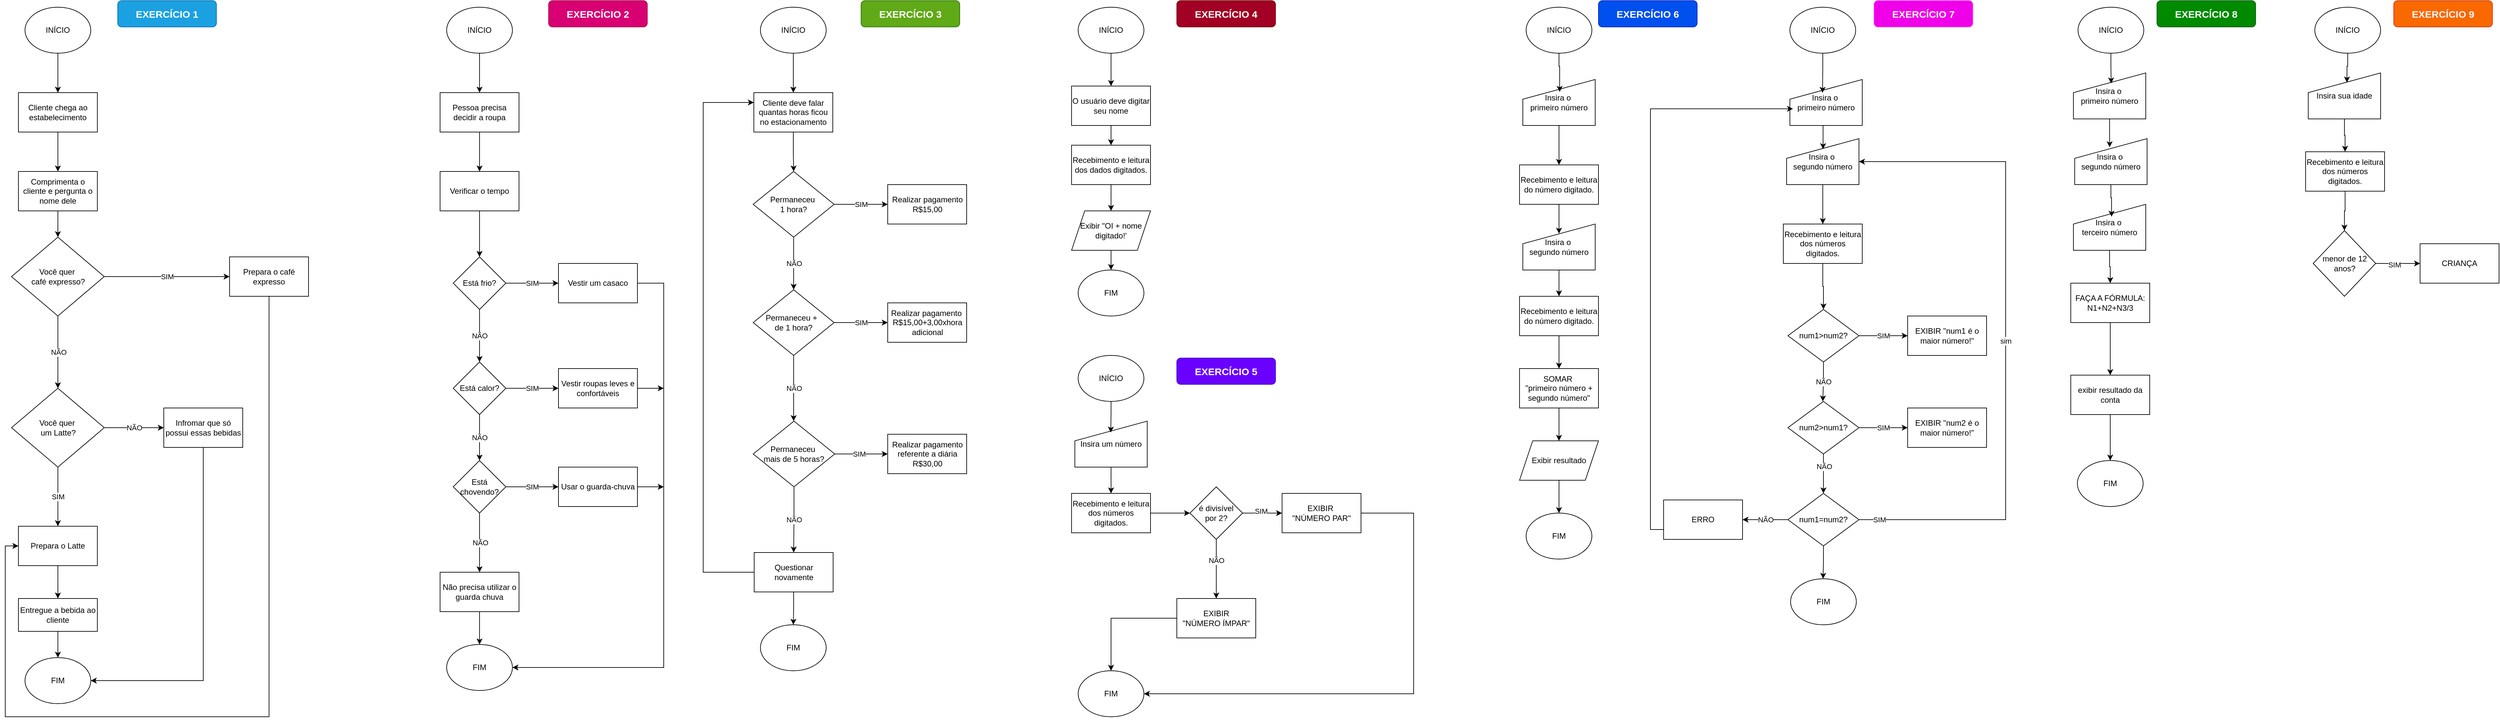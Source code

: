 <mxfile version="26.0.10">
  <diagram name="Página-1" id="hTqIEizZKcPGVKD5cmqv">
    <mxGraphModel dx="2049" dy="1114" grid="1" gridSize="10" guides="1" tooltips="1" connect="1" arrows="1" fold="1" page="1" pageScale="1" pageWidth="827" pageHeight="1169" math="0" shadow="0">
      <root>
        <mxCell id="0" />
        <mxCell id="1" parent="0" />
        <mxCell id="nC2hmGl6XHK5AJqrNdkQ-3" style="edgeStyle=orthogonalEdgeStyle;rounded=0;orthogonalLoop=1;jettySize=auto;html=1;entryX=0.5;entryY=0;entryDx=0;entryDy=0;" edge="1" parent="1" source="nC2hmGl6XHK5AJqrNdkQ-1" target="nC2hmGl6XHK5AJqrNdkQ-2">
          <mxGeometry relative="1" as="geometry" />
        </mxCell>
        <mxCell id="nC2hmGl6XHK5AJqrNdkQ-1" value="INÍCIO" style="ellipse;whiteSpace=wrap;html=1;" vertex="1" parent="1">
          <mxGeometry x="69" y="30" width="100" height="70" as="geometry" />
        </mxCell>
        <mxCell id="nC2hmGl6XHK5AJqrNdkQ-6" style="edgeStyle=orthogonalEdgeStyle;rounded=0;orthogonalLoop=1;jettySize=auto;html=1;entryX=0.5;entryY=0;entryDx=0;entryDy=0;" edge="1" parent="1" source="nC2hmGl6XHK5AJqrNdkQ-2" target="nC2hmGl6XHK5AJqrNdkQ-5">
          <mxGeometry relative="1" as="geometry" />
        </mxCell>
        <mxCell id="nC2hmGl6XHK5AJqrNdkQ-2" value="Cliente chega ao estabelecimento" style="rounded=0;whiteSpace=wrap;html=1;" vertex="1" parent="1">
          <mxGeometry x="59" y="160" width="120" height="60" as="geometry" />
        </mxCell>
        <mxCell id="nC2hmGl6XHK5AJqrNdkQ-8" style="edgeStyle=orthogonalEdgeStyle;rounded=0;orthogonalLoop=1;jettySize=auto;html=1;entryX=0.5;entryY=0;entryDx=0;entryDy=0;" edge="1" parent="1" source="nC2hmGl6XHK5AJqrNdkQ-5" target="nC2hmGl6XHK5AJqrNdkQ-7">
          <mxGeometry relative="1" as="geometry" />
        </mxCell>
        <mxCell id="nC2hmGl6XHK5AJqrNdkQ-5" value="Comprimenta o cliente e pergunta o nome dele" style="rounded=0;whiteSpace=wrap;html=1;" vertex="1" parent="1">
          <mxGeometry x="59" y="280" width="120" height="60" as="geometry" />
        </mxCell>
        <mxCell id="nC2hmGl6XHK5AJqrNdkQ-10" value="SIM" style="edgeStyle=orthogonalEdgeStyle;rounded=0;orthogonalLoop=1;jettySize=auto;html=1;" edge="1" parent="1" source="nC2hmGl6XHK5AJqrNdkQ-7" target="nC2hmGl6XHK5AJqrNdkQ-9">
          <mxGeometry relative="1" as="geometry" />
        </mxCell>
        <mxCell id="nC2hmGl6XHK5AJqrNdkQ-12" value="NÃO" style="edgeStyle=orthogonalEdgeStyle;rounded=0;orthogonalLoop=1;jettySize=auto;html=1;" edge="1" parent="1" source="nC2hmGl6XHK5AJqrNdkQ-7">
          <mxGeometry relative="1" as="geometry">
            <mxPoint x="119" y="610" as="targetPoint" />
          </mxGeometry>
        </mxCell>
        <mxCell id="nC2hmGl6XHK5AJqrNdkQ-7" value="Você quer&amp;nbsp;&lt;div&gt;café expresso?&lt;/div&gt;" style="rhombus;whiteSpace=wrap;html=1;" vertex="1" parent="1">
          <mxGeometry x="48.5" y="380" width="141" height="120" as="geometry" />
        </mxCell>
        <mxCell id="nC2hmGl6XHK5AJqrNdkQ-27" style="edgeStyle=orthogonalEdgeStyle;rounded=0;orthogonalLoop=1;jettySize=auto;html=1;entryX=0;entryY=0.5;entryDx=0;entryDy=0;" edge="1" parent="1" source="nC2hmGl6XHK5AJqrNdkQ-9" target="nC2hmGl6XHK5AJqrNdkQ-15">
          <mxGeometry relative="1" as="geometry">
            <Array as="points">
              <mxPoint x="440" y="1110" />
              <mxPoint x="39" y="1110" />
              <mxPoint x="39" y="850" />
            </Array>
          </mxGeometry>
        </mxCell>
        <mxCell id="nC2hmGl6XHK5AJqrNdkQ-9" value="Prepara o café expresso" style="whiteSpace=wrap;html=1;" vertex="1" parent="1">
          <mxGeometry x="380" y="410" width="120" height="60" as="geometry" />
        </mxCell>
        <mxCell id="nC2hmGl6XHK5AJqrNdkQ-16" value="SIM" style="edgeStyle=orthogonalEdgeStyle;rounded=0;orthogonalLoop=1;jettySize=auto;html=1;" edge="1" parent="1" source="nC2hmGl6XHK5AJqrNdkQ-14" target="nC2hmGl6XHK5AJqrNdkQ-15">
          <mxGeometry relative="1" as="geometry" />
        </mxCell>
        <mxCell id="nC2hmGl6XHK5AJqrNdkQ-23" value="NÃO" style="edgeStyle=orthogonalEdgeStyle;rounded=0;orthogonalLoop=1;jettySize=auto;html=1;" edge="1" parent="1" source="nC2hmGl6XHK5AJqrNdkQ-14" target="nC2hmGl6XHK5AJqrNdkQ-22">
          <mxGeometry relative="1" as="geometry">
            <Array as="points">
              <mxPoint x="240" y="670" />
              <mxPoint x="240" y="670" />
            </Array>
          </mxGeometry>
        </mxCell>
        <mxCell id="nC2hmGl6XHK5AJqrNdkQ-14" value="Você quer&amp;nbsp;&lt;div&gt;um Latte?&lt;/div&gt;" style="rhombus;whiteSpace=wrap;html=1;" vertex="1" parent="1">
          <mxGeometry x="48.5" y="610" width="141" height="120" as="geometry" />
        </mxCell>
        <mxCell id="nC2hmGl6XHK5AJqrNdkQ-18" value="" style="edgeStyle=orthogonalEdgeStyle;rounded=0;orthogonalLoop=1;jettySize=auto;html=1;" edge="1" parent="1" source="nC2hmGl6XHK5AJqrNdkQ-15" target="nC2hmGl6XHK5AJqrNdkQ-17">
          <mxGeometry relative="1" as="geometry" />
        </mxCell>
        <mxCell id="nC2hmGl6XHK5AJqrNdkQ-15" value="Prepara o Latte" style="whiteSpace=wrap;html=1;" vertex="1" parent="1">
          <mxGeometry x="59" y="820" width="120" height="60" as="geometry" />
        </mxCell>
        <mxCell id="nC2hmGl6XHK5AJqrNdkQ-26" style="edgeStyle=orthogonalEdgeStyle;rounded=0;orthogonalLoop=1;jettySize=auto;html=1;entryX=0.5;entryY=0;entryDx=0;entryDy=0;" edge="1" parent="1" source="nC2hmGl6XHK5AJqrNdkQ-17" target="nC2hmGl6XHK5AJqrNdkQ-21">
          <mxGeometry relative="1" as="geometry" />
        </mxCell>
        <mxCell id="nC2hmGl6XHK5AJqrNdkQ-17" value="Entregue a bebida ao cliente" style="whiteSpace=wrap;html=1;" vertex="1" parent="1">
          <mxGeometry x="59" y="930" width="120" height="50" as="geometry" />
        </mxCell>
        <mxCell id="nC2hmGl6XHK5AJqrNdkQ-21" value="FIM" style="ellipse;whiteSpace=wrap;html=1;" vertex="1" parent="1">
          <mxGeometry x="69" y="1020" width="100" height="70" as="geometry" />
        </mxCell>
        <mxCell id="nC2hmGl6XHK5AJqrNdkQ-24" style="edgeStyle=orthogonalEdgeStyle;rounded=0;orthogonalLoop=1;jettySize=auto;html=1;entryX=1;entryY=0.5;entryDx=0;entryDy=0;" edge="1" parent="1" source="nC2hmGl6XHK5AJqrNdkQ-22" target="nC2hmGl6XHK5AJqrNdkQ-21">
          <mxGeometry relative="1" as="geometry">
            <Array as="points">
              <mxPoint x="340" y="1055" />
            </Array>
          </mxGeometry>
        </mxCell>
        <mxCell id="nC2hmGl6XHK5AJqrNdkQ-22" value="Infromar que só possui essas bebidas" style="whiteSpace=wrap;html=1;" vertex="1" parent="1">
          <mxGeometry x="280" y="640" width="120" height="60" as="geometry" />
        </mxCell>
        <mxCell id="nC2hmGl6XHK5AJqrNdkQ-28" value="&lt;b&gt;&lt;font style=&quot;font-size: 15px;&quot;&gt;EXERCÍCIO 1&lt;/font&gt;&lt;/b&gt;" style="rounded=1;whiteSpace=wrap;html=1;fillColor=#1ba1e2;strokeColor=#006EAF;fontColor=#ffffff;" vertex="1" parent="1">
          <mxGeometry x="210" y="20" width="150" height="40" as="geometry" />
        </mxCell>
        <mxCell id="nC2hmGl6XHK5AJqrNdkQ-31" value="" style="edgeStyle=orthogonalEdgeStyle;rounded=0;orthogonalLoop=1;jettySize=auto;html=1;" edge="1" parent="1" source="nC2hmGl6XHK5AJqrNdkQ-29" target="nC2hmGl6XHK5AJqrNdkQ-30">
          <mxGeometry relative="1" as="geometry" />
        </mxCell>
        <mxCell id="nC2hmGl6XHK5AJqrNdkQ-29" value="INÍCIO" style="ellipse;whiteSpace=wrap;html=1;" vertex="1" parent="1">
          <mxGeometry x="710" y="30" width="100" height="70" as="geometry" />
        </mxCell>
        <mxCell id="nC2hmGl6XHK5AJqrNdkQ-33" style="edgeStyle=orthogonalEdgeStyle;rounded=0;orthogonalLoop=1;jettySize=auto;html=1;entryX=0.5;entryY=0;entryDx=0;entryDy=0;" edge="1" parent="1" source="nC2hmGl6XHK5AJqrNdkQ-30" target="nC2hmGl6XHK5AJqrNdkQ-32">
          <mxGeometry relative="1" as="geometry" />
        </mxCell>
        <mxCell id="nC2hmGl6XHK5AJqrNdkQ-30" value="Pessoa precisa decidir a roupa" style="rounded=0;whiteSpace=wrap;html=1;" vertex="1" parent="1">
          <mxGeometry x="700" y="160" width="120" height="60" as="geometry" />
        </mxCell>
        <mxCell id="nC2hmGl6XHK5AJqrNdkQ-35" style="edgeStyle=orthogonalEdgeStyle;rounded=0;orthogonalLoop=1;jettySize=auto;html=1;entryX=0.5;entryY=0;entryDx=0;entryDy=0;" edge="1" parent="1" source="nC2hmGl6XHK5AJqrNdkQ-32" target="nC2hmGl6XHK5AJqrNdkQ-34">
          <mxGeometry relative="1" as="geometry" />
        </mxCell>
        <mxCell id="nC2hmGl6XHK5AJqrNdkQ-32" value="Verificar o tempo" style="rounded=0;whiteSpace=wrap;html=1;" vertex="1" parent="1">
          <mxGeometry x="700" y="280" width="120" height="60" as="geometry" />
        </mxCell>
        <mxCell id="nC2hmGl6XHK5AJqrNdkQ-38" value="SIM" style="edgeStyle=orthogonalEdgeStyle;rounded=0;orthogonalLoop=1;jettySize=auto;html=1;" edge="1" parent="1" source="nC2hmGl6XHK5AJqrNdkQ-34" target="nC2hmGl6XHK5AJqrNdkQ-37">
          <mxGeometry relative="1" as="geometry" />
        </mxCell>
        <mxCell id="nC2hmGl6XHK5AJqrNdkQ-40" value="NÃO" style="edgeStyle=orthogonalEdgeStyle;rounded=0;orthogonalLoop=1;jettySize=auto;html=1;" edge="1" parent="1" source="nC2hmGl6XHK5AJqrNdkQ-34" target="nC2hmGl6XHK5AJqrNdkQ-39">
          <mxGeometry relative="1" as="geometry" />
        </mxCell>
        <mxCell id="nC2hmGl6XHK5AJqrNdkQ-34" value="Está frio?" style="rhombus;whiteSpace=wrap;html=1;" vertex="1" parent="1">
          <mxGeometry x="720" y="410" width="80" height="80" as="geometry" />
        </mxCell>
        <mxCell id="nC2hmGl6XHK5AJqrNdkQ-52" style="edgeStyle=orthogonalEdgeStyle;rounded=0;orthogonalLoop=1;jettySize=auto;html=1;exitX=1;exitY=0.5;exitDx=0;exitDy=0;entryX=1;entryY=0.5;entryDx=0;entryDy=0;" edge="1" parent="1" source="nC2hmGl6XHK5AJqrNdkQ-37" target="nC2hmGl6XHK5AJqrNdkQ-50">
          <mxGeometry relative="1" as="geometry">
            <Array as="points">
              <mxPoint x="1040" y="450" />
              <mxPoint x="1040" y="1035" />
            </Array>
          </mxGeometry>
        </mxCell>
        <mxCell id="nC2hmGl6XHK5AJqrNdkQ-37" value="Vestir um casaco" style="whiteSpace=wrap;html=1;" vertex="1" parent="1">
          <mxGeometry x="880" y="420" width="120" height="60" as="geometry" />
        </mxCell>
        <mxCell id="nC2hmGl6XHK5AJqrNdkQ-42" value="SIM" style="edgeStyle=orthogonalEdgeStyle;rounded=0;orthogonalLoop=1;jettySize=auto;html=1;" edge="1" parent="1" source="nC2hmGl6XHK5AJqrNdkQ-39" target="nC2hmGl6XHK5AJqrNdkQ-41">
          <mxGeometry relative="1" as="geometry" />
        </mxCell>
        <mxCell id="nC2hmGl6XHK5AJqrNdkQ-44" value="NÃO" style="edgeStyle=orthogonalEdgeStyle;rounded=0;orthogonalLoop=1;jettySize=auto;html=1;" edge="1" parent="1" source="nC2hmGl6XHK5AJqrNdkQ-39" target="nC2hmGl6XHK5AJqrNdkQ-43">
          <mxGeometry relative="1" as="geometry" />
        </mxCell>
        <mxCell id="nC2hmGl6XHK5AJqrNdkQ-39" value="Está calor?" style="rhombus;whiteSpace=wrap;html=1;" vertex="1" parent="1">
          <mxGeometry x="720" y="570" width="80" height="80" as="geometry" />
        </mxCell>
        <mxCell id="nC2hmGl6XHK5AJqrNdkQ-53" style="edgeStyle=orthogonalEdgeStyle;rounded=0;orthogonalLoop=1;jettySize=auto;html=1;" edge="1" parent="1" source="nC2hmGl6XHK5AJqrNdkQ-41">
          <mxGeometry relative="1" as="geometry">
            <mxPoint x="1040" y="610" as="targetPoint" />
          </mxGeometry>
        </mxCell>
        <mxCell id="nC2hmGl6XHK5AJqrNdkQ-41" value="Vestir roupas leves e confortáveis" style="whiteSpace=wrap;html=1;" vertex="1" parent="1">
          <mxGeometry x="880" y="580" width="120" height="60" as="geometry" />
        </mxCell>
        <mxCell id="nC2hmGl6XHK5AJqrNdkQ-46" value="" style="edgeStyle=orthogonalEdgeStyle;rounded=0;orthogonalLoop=1;jettySize=auto;html=1;" edge="1" parent="1" source="nC2hmGl6XHK5AJqrNdkQ-43" target="nC2hmGl6XHK5AJqrNdkQ-45">
          <mxGeometry relative="1" as="geometry" />
        </mxCell>
        <mxCell id="nC2hmGl6XHK5AJqrNdkQ-47" value="NÃO" style="edgeLabel;html=1;align=center;verticalAlign=middle;resizable=0;points=[];" vertex="1" connectable="0" parent="nC2hmGl6XHK5AJqrNdkQ-46">
          <mxGeometry y="1" relative="1" as="geometry">
            <mxPoint as="offset" />
          </mxGeometry>
        </mxCell>
        <mxCell id="nC2hmGl6XHK5AJqrNdkQ-49" value="SIM" style="edgeStyle=orthogonalEdgeStyle;rounded=0;orthogonalLoop=1;jettySize=auto;html=1;" edge="1" parent="1" source="nC2hmGl6XHK5AJqrNdkQ-43" target="nC2hmGl6XHK5AJqrNdkQ-48">
          <mxGeometry relative="1" as="geometry" />
        </mxCell>
        <mxCell id="nC2hmGl6XHK5AJqrNdkQ-43" value="Está&lt;div&gt;chovendo?&lt;/div&gt;" style="rhombus;whiteSpace=wrap;html=1;" vertex="1" parent="1">
          <mxGeometry x="720" y="720" width="80" height="80" as="geometry" />
        </mxCell>
        <mxCell id="nC2hmGl6XHK5AJqrNdkQ-51" style="edgeStyle=orthogonalEdgeStyle;rounded=0;orthogonalLoop=1;jettySize=auto;html=1;entryX=0.5;entryY=0;entryDx=0;entryDy=0;" edge="1" parent="1" source="nC2hmGl6XHK5AJqrNdkQ-45" target="nC2hmGl6XHK5AJqrNdkQ-50">
          <mxGeometry relative="1" as="geometry" />
        </mxCell>
        <mxCell id="nC2hmGl6XHK5AJqrNdkQ-45" value="Não precisa utilizar o guarda chuva" style="whiteSpace=wrap;html=1;" vertex="1" parent="1">
          <mxGeometry x="700" y="890" width="120" height="60" as="geometry" />
        </mxCell>
        <mxCell id="nC2hmGl6XHK5AJqrNdkQ-54" style="edgeStyle=orthogonalEdgeStyle;rounded=0;orthogonalLoop=1;jettySize=auto;html=1;exitX=1;exitY=0.5;exitDx=0;exitDy=0;" edge="1" parent="1" source="nC2hmGl6XHK5AJqrNdkQ-48">
          <mxGeometry relative="1" as="geometry">
            <mxPoint x="1040" y="760" as="targetPoint" />
          </mxGeometry>
        </mxCell>
        <mxCell id="nC2hmGl6XHK5AJqrNdkQ-48" value="Usar o guarda-chuva" style="whiteSpace=wrap;html=1;" vertex="1" parent="1">
          <mxGeometry x="880" y="730" width="120" height="60" as="geometry" />
        </mxCell>
        <mxCell id="nC2hmGl6XHK5AJqrNdkQ-50" value="FIM" style="ellipse;whiteSpace=wrap;html=1;" vertex="1" parent="1">
          <mxGeometry x="710" y="1000" width="100" height="70" as="geometry" />
        </mxCell>
        <mxCell id="nC2hmGl6XHK5AJqrNdkQ-55" value="&lt;b&gt;&lt;font style=&quot;font-size: 15px;&quot;&gt;EXERCÍCIO 2&lt;/font&gt;&lt;/b&gt;" style="rounded=1;whiteSpace=wrap;html=1;fillColor=#d80073;strokeColor=#A50040;fontColor=#ffffff;" vertex="1" parent="1">
          <mxGeometry x="865" y="20" width="150" height="40" as="geometry" />
        </mxCell>
        <mxCell id="nC2hmGl6XHK5AJqrNdkQ-58" style="edgeStyle=orthogonalEdgeStyle;rounded=0;orthogonalLoop=1;jettySize=auto;html=1;entryX=0.5;entryY=0;entryDx=0;entryDy=0;" edge="1" parent="1" source="nC2hmGl6XHK5AJqrNdkQ-56" target="nC2hmGl6XHK5AJqrNdkQ-57">
          <mxGeometry relative="1" as="geometry" />
        </mxCell>
        <mxCell id="nC2hmGl6XHK5AJqrNdkQ-56" value="INÍCIO" style="ellipse;whiteSpace=wrap;html=1;" vertex="1" parent="1">
          <mxGeometry x="1187" y="30" width="100" height="70" as="geometry" />
        </mxCell>
        <mxCell id="nC2hmGl6XHK5AJqrNdkQ-60" style="edgeStyle=orthogonalEdgeStyle;rounded=0;orthogonalLoop=1;jettySize=auto;html=1;exitX=0.5;exitY=1;exitDx=0;exitDy=0;entryX=0.5;entryY=0;entryDx=0;entryDy=0;" edge="1" parent="1" source="nC2hmGl6XHK5AJqrNdkQ-57" target="nC2hmGl6XHK5AJqrNdkQ-59">
          <mxGeometry relative="1" as="geometry" />
        </mxCell>
        <mxCell id="nC2hmGl6XHK5AJqrNdkQ-57" value="Cliente deve falar quantas horas ficou no estacionamento" style="rounded=0;whiteSpace=wrap;html=1;" vertex="1" parent="1">
          <mxGeometry x="1177" y="160" width="120" height="60" as="geometry" />
        </mxCell>
        <mxCell id="nC2hmGl6XHK5AJqrNdkQ-62" value="SIM" style="edgeStyle=orthogonalEdgeStyle;rounded=0;orthogonalLoop=1;jettySize=auto;html=1;" edge="1" parent="1" source="nC2hmGl6XHK5AJqrNdkQ-59" target="nC2hmGl6XHK5AJqrNdkQ-61">
          <mxGeometry relative="1" as="geometry" />
        </mxCell>
        <mxCell id="nC2hmGl6XHK5AJqrNdkQ-64" value="NÃO" style="edgeStyle=orthogonalEdgeStyle;rounded=0;orthogonalLoop=1;jettySize=auto;html=1;" edge="1" parent="1" source="nC2hmGl6XHK5AJqrNdkQ-59" target="nC2hmGl6XHK5AJqrNdkQ-63">
          <mxGeometry relative="1" as="geometry" />
        </mxCell>
        <mxCell id="nC2hmGl6XHK5AJqrNdkQ-59" value="Permaneceu&amp;nbsp;&lt;div&gt;1 hora?&lt;/div&gt;" style="rhombus;whiteSpace=wrap;html=1;" vertex="1" parent="1">
          <mxGeometry x="1176" y="280" width="123" height="100" as="geometry" />
        </mxCell>
        <mxCell id="nC2hmGl6XHK5AJqrNdkQ-61" value="Realizar pagamento&lt;div&gt;R$15,00&lt;/div&gt;" style="whiteSpace=wrap;html=1;" vertex="1" parent="1">
          <mxGeometry x="1380.5" y="300" width="120" height="60" as="geometry" />
        </mxCell>
        <mxCell id="nC2hmGl6XHK5AJqrNdkQ-66" value="SIM" style="edgeStyle=orthogonalEdgeStyle;rounded=0;orthogonalLoop=1;jettySize=auto;html=1;" edge="1" parent="1" source="nC2hmGl6XHK5AJqrNdkQ-63" target="nC2hmGl6XHK5AJqrNdkQ-65">
          <mxGeometry relative="1" as="geometry" />
        </mxCell>
        <mxCell id="nC2hmGl6XHK5AJqrNdkQ-68" value="NÃO" style="edgeStyle=orthogonalEdgeStyle;rounded=0;orthogonalLoop=1;jettySize=auto;html=1;" edge="1" parent="1" source="nC2hmGl6XHK5AJqrNdkQ-63">
          <mxGeometry relative="1" as="geometry">
            <mxPoint x="1237.5" y="660" as="targetPoint" />
          </mxGeometry>
        </mxCell>
        <mxCell id="nC2hmGl6XHK5AJqrNdkQ-63" value="Permaneceu +&amp;nbsp;&amp;nbsp;&lt;div&gt;de 1 hora?&lt;/div&gt;" style="rhombus;whiteSpace=wrap;html=1;" vertex="1" parent="1">
          <mxGeometry x="1176" y="460" width="123" height="100" as="geometry" />
        </mxCell>
        <mxCell id="nC2hmGl6XHK5AJqrNdkQ-65" value="Realizar pagamento&amp;nbsp;&lt;div&gt;R$15,00+3,00xhora adicional&lt;/div&gt;" style="whiteSpace=wrap;html=1;" vertex="1" parent="1">
          <mxGeometry x="1380.5" y="480" width="120" height="60" as="geometry" />
        </mxCell>
        <mxCell id="nC2hmGl6XHK5AJqrNdkQ-71" value="" style="edgeStyle=orthogonalEdgeStyle;rounded=0;orthogonalLoop=1;jettySize=auto;html=1;" edge="1" parent="1" source="nC2hmGl6XHK5AJqrNdkQ-69" target="nC2hmGl6XHK5AJqrNdkQ-70">
          <mxGeometry relative="1" as="geometry" />
        </mxCell>
        <mxCell id="nC2hmGl6XHK5AJqrNdkQ-74" value="SIM" style="edgeLabel;html=1;align=center;verticalAlign=middle;resizable=0;points=[];" vertex="1" connectable="0" parent="nC2hmGl6XHK5AJqrNdkQ-71">
          <mxGeometry x="-0.11" relative="1" as="geometry">
            <mxPoint x="1" as="offset" />
          </mxGeometry>
        </mxCell>
        <mxCell id="nC2hmGl6XHK5AJqrNdkQ-73" value="NÃO" style="edgeStyle=orthogonalEdgeStyle;rounded=0;orthogonalLoop=1;jettySize=auto;html=1;" edge="1" parent="1" source="nC2hmGl6XHK5AJqrNdkQ-69" target="nC2hmGl6XHK5AJqrNdkQ-72">
          <mxGeometry relative="1" as="geometry" />
        </mxCell>
        <mxCell id="nC2hmGl6XHK5AJqrNdkQ-69" value="Permaneceu&amp;nbsp;&lt;div&gt;mais de 5 horas?&lt;/div&gt;" style="rhombus;whiteSpace=wrap;html=1;" vertex="1" parent="1">
          <mxGeometry x="1176" y="660" width="124" height="100" as="geometry" />
        </mxCell>
        <mxCell id="nC2hmGl6XHK5AJqrNdkQ-70" value="Realizar pagamento referente a diária&lt;div&gt;R$30,00&lt;/div&gt;" style="whiteSpace=wrap;html=1;" vertex="1" parent="1">
          <mxGeometry x="1380.5" y="680" width="120" height="60" as="geometry" />
        </mxCell>
        <mxCell id="nC2hmGl6XHK5AJqrNdkQ-75" style="edgeStyle=orthogonalEdgeStyle;rounded=0;orthogonalLoop=1;jettySize=auto;html=1;entryX=0;entryY=0.25;entryDx=0;entryDy=0;" edge="1" parent="1" source="nC2hmGl6XHK5AJqrNdkQ-72" target="nC2hmGl6XHK5AJqrNdkQ-57">
          <mxGeometry relative="1" as="geometry">
            <Array as="points">
              <mxPoint x="1100" y="890" />
              <mxPoint x="1100" y="175" />
            </Array>
          </mxGeometry>
        </mxCell>
        <mxCell id="nC2hmGl6XHK5AJqrNdkQ-77" value="" style="edgeStyle=orthogonalEdgeStyle;rounded=0;orthogonalLoop=1;jettySize=auto;html=1;" edge="1" parent="1" source="nC2hmGl6XHK5AJqrNdkQ-72" target="nC2hmGl6XHK5AJqrNdkQ-76">
          <mxGeometry relative="1" as="geometry" />
        </mxCell>
        <mxCell id="nC2hmGl6XHK5AJqrNdkQ-72" value="Questionar novamente" style="whiteSpace=wrap;html=1;" vertex="1" parent="1">
          <mxGeometry x="1177.5" y="860" width="120" height="60" as="geometry" />
        </mxCell>
        <mxCell id="nC2hmGl6XHK5AJqrNdkQ-76" value="FIM" style="ellipse;whiteSpace=wrap;html=1;" vertex="1" parent="1">
          <mxGeometry x="1187" y="970" width="100" height="70" as="geometry" />
        </mxCell>
        <mxCell id="nC2hmGl6XHK5AJqrNdkQ-78" value="&lt;b&gt;&lt;font style=&quot;font-size: 15px;&quot;&gt;EXERCÍCIO 3&lt;/font&gt;&lt;/b&gt;" style="rounded=1;whiteSpace=wrap;html=1;fillColor=#60a917;strokeColor=#2D7600;fontColor=#ffffff;" vertex="1" parent="1">
          <mxGeometry x="1340" y="20" width="150" height="40" as="geometry" />
        </mxCell>
        <mxCell id="nC2hmGl6XHK5AJqrNdkQ-83" style="edgeStyle=orthogonalEdgeStyle;rounded=0;orthogonalLoop=1;jettySize=auto;html=1;exitX=0.5;exitY=1;exitDx=0;exitDy=0;entryX=0.5;entryY=0;entryDx=0;entryDy=0;" edge="1" parent="1" source="nC2hmGl6XHK5AJqrNdkQ-79" target="nC2hmGl6XHK5AJqrNdkQ-80">
          <mxGeometry relative="1" as="geometry" />
        </mxCell>
        <mxCell id="nC2hmGl6XHK5AJqrNdkQ-79" value="INÍCIO" style="ellipse;whiteSpace=wrap;html=1;" vertex="1" parent="1">
          <mxGeometry x="1670" y="30" width="100" height="70" as="geometry" />
        </mxCell>
        <mxCell id="nC2hmGl6XHK5AJqrNdkQ-84" style="edgeStyle=orthogonalEdgeStyle;rounded=0;orthogonalLoop=1;jettySize=auto;html=1;exitX=0.5;exitY=1;exitDx=0;exitDy=0;entryX=0.5;entryY=0;entryDx=0;entryDy=0;" edge="1" parent="1" source="nC2hmGl6XHK5AJqrNdkQ-80" target="nC2hmGl6XHK5AJqrNdkQ-82">
          <mxGeometry relative="1" as="geometry">
            <mxPoint x="1719.571" y="230" as="targetPoint" />
          </mxGeometry>
        </mxCell>
        <mxCell id="nC2hmGl6XHK5AJqrNdkQ-80" value="O usuário deve digitar seu nome" style="rounded=0;whiteSpace=wrap;html=1;" vertex="1" parent="1">
          <mxGeometry x="1660" y="150" width="120" height="60" as="geometry" />
        </mxCell>
        <mxCell id="nC2hmGl6XHK5AJqrNdkQ-87" style="edgeStyle=orthogonalEdgeStyle;rounded=0;orthogonalLoop=1;jettySize=auto;html=1;exitX=0.5;exitY=1;exitDx=0;exitDy=0;entryX=0.5;entryY=0;entryDx=0;entryDy=0;" edge="1" parent="1" source="nC2hmGl6XHK5AJqrNdkQ-82" target="nC2hmGl6XHK5AJqrNdkQ-86">
          <mxGeometry relative="1" as="geometry" />
        </mxCell>
        <mxCell id="nC2hmGl6XHK5AJqrNdkQ-82" value="Recebimento e leitura dos dados digitados." style="rounded=0;whiteSpace=wrap;html=1;" vertex="1" parent="1">
          <mxGeometry x="1660" y="240" width="120" height="60" as="geometry" />
        </mxCell>
        <mxCell id="nC2hmGl6XHK5AJqrNdkQ-90" style="edgeStyle=orthogonalEdgeStyle;rounded=0;orthogonalLoop=1;jettySize=auto;html=1;exitX=0.5;exitY=1;exitDx=0;exitDy=0;entryX=0.5;entryY=0;entryDx=0;entryDy=0;" edge="1" parent="1" source="nC2hmGl6XHK5AJqrNdkQ-86" target="nC2hmGl6XHK5AJqrNdkQ-89">
          <mxGeometry relative="1" as="geometry" />
        </mxCell>
        <mxCell id="nC2hmGl6XHK5AJqrNdkQ-86" value="Exibir &quot;OI + nome digitado!&#39;" style="shape=parallelogram;perimeter=parallelogramPerimeter;whiteSpace=wrap;html=1;fixedSize=1;" vertex="1" parent="1">
          <mxGeometry x="1660" y="340" width="120" height="60" as="geometry" />
        </mxCell>
        <mxCell id="nC2hmGl6XHK5AJqrNdkQ-88" value="&lt;b&gt;&lt;font style=&quot;font-size: 15px;&quot;&gt;EXERCÍCIO 4&lt;/font&gt;&lt;/b&gt;" style="rounded=1;whiteSpace=wrap;html=1;fillColor=#a20025;strokeColor=#6F0000;fontColor=#ffffff;" vertex="1" parent="1">
          <mxGeometry x="1820" y="20" width="150" height="40" as="geometry" />
        </mxCell>
        <mxCell id="nC2hmGl6XHK5AJqrNdkQ-89" value="FIM" style="ellipse;whiteSpace=wrap;html=1;" vertex="1" parent="1">
          <mxGeometry x="1670" y="430" width="100" height="70" as="geometry" />
        </mxCell>
        <mxCell id="nC2hmGl6XHK5AJqrNdkQ-91" value="INÍCIO" style="ellipse;whiteSpace=wrap;html=1;" vertex="1" parent="1">
          <mxGeometry x="1670" y="560" width="100" height="70" as="geometry" />
        </mxCell>
        <mxCell id="nC2hmGl6XHK5AJqrNdkQ-96" style="edgeStyle=orthogonalEdgeStyle;rounded=0;orthogonalLoop=1;jettySize=auto;html=1;exitX=0.5;exitY=1;exitDx=0;exitDy=0;entryX=0.5;entryY=0;entryDx=0;entryDy=0;" edge="1" parent="1" source="nC2hmGl6XHK5AJqrNdkQ-92" target="nC2hmGl6XHK5AJqrNdkQ-95">
          <mxGeometry relative="1" as="geometry" />
        </mxCell>
        <mxCell id="nC2hmGl6XHK5AJqrNdkQ-92" value="Insira um número" style="shape=manualInput;whiteSpace=wrap;html=1;" vertex="1" parent="1">
          <mxGeometry x="1665" y="660" width="110" height="70" as="geometry" />
        </mxCell>
        <mxCell id="nC2hmGl6XHK5AJqrNdkQ-93" style="edgeStyle=orthogonalEdgeStyle;rounded=0;orthogonalLoop=1;jettySize=auto;html=1;exitX=0.5;exitY=1;exitDx=0;exitDy=0;entryX=0.496;entryY=0.249;entryDx=0;entryDy=0;entryPerimeter=0;" edge="1" parent="1" source="nC2hmGl6XHK5AJqrNdkQ-91" target="nC2hmGl6XHK5AJqrNdkQ-92">
          <mxGeometry relative="1" as="geometry" />
        </mxCell>
        <mxCell id="nC2hmGl6XHK5AJqrNdkQ-100" style="edgeStyle=orthogonalEdgeStyle;rounded=0;orthogonalLoop=1;jettySize=auto;html=1;exitX=1;exitY=0.5;exitDx=0;exitDy=0;entryX=0;entryY=0.5;entryDx=0;entryDy=0;" edge="1" parent="1" source="nC2hmGl6XHK5AJqrNdkQ-95" target="nC2hmGl6XHK5AJqrNdkQ-99">
          <mxGeometry relative="1" as="geometry" />
        </mxCell>
        <mxCell id="nC2hmGl6XHK5AJqrNdkQ-95" value="Recebimento e leitura dos números digitados." style="rounded=0;whiteSpace=wrap;html=1;" vertex="1" parent="1">
          <mxGeometry x="1660" y="770" width="120" height="60" as="geometry" />
        </mxCell>
        <mxCell id="nC2hmGl6XHK5AJqrNdkQ-97" value="&lt;b&gt;&lt;font style=&quot;font-size: 15px;&quot;&gt;EXERCÍCIO 5&lt;/font&gt;&lt;/b&gt;" style="rounded=1;whiteSpace=wrap;html=1;fillColor=#6a00ff;strokeColor=#3700CC;fontColor=#ffffff;" vertex="1" parent="1">
          <mxGeometry x="1820" y="564" width="150" height="40" as="geometry" />
        </mxCell>
        <mxCell id="nC2hmGl6XHK5AJqrNdkQ-103" value="" style="edgeStyle=orthogonalEdgeStyle;rounded=0;orthogonalLoop=1;jettySize=auto;html=1;" edge="1" parent="1" source="nC2hmGl6XHK5AJqrNdkQ-99" target="nC2hmGl6XHK5AJqrNdkQ-102">
          <mxGeometry relative="1" as="geometry" />
        </mxCell>
        <mxCell id="nC2hmGl6XHK5AJqrNdkQ-104" value="SIM" style="edgeLabel;html=1;align=center;verticalAlign=middle;resizable=0;points=[];" vertex="1" connectable="0" parent="nC2hmGl6XHK5AJqrNdkQ-103">
          <mxGeometry x="-0.062" y="3" relative="1" as="geometry">
            <mxPoint as="offset" />
          </mxGeometry>
        </mxCell>
        <mxCell id="nC2hmGl6XHK5AJqrNdkQ-106" value="" style="edgeStyle=orthogonalEdgeStyle;rounded=0;orthogonalLoop=1;jettySize=auto;html=1;" edge="1" parent="1" source="nC2hmGl6XHK5AJqrNdkQ-99" target="nC2hmGl6XHK5AJqrNdkQ-105">
          <mxGeometry relative="1" as="geometry" />
        </mxCell>
        <mxCell id="nC2hmGl6XHK5AJqrNdkQ-107" value="NÃO" style="edgeLabel;html=1;align=center;verticalAlign=middle;resizable=0;points=[];" vertex="1" connectable="0" parent="nC2hmGl6XHK5AJqrNdkQ-106">
          <mxGeometry x="-0.295" relative="1" as="geometry">
            <mxPoint as="offset" />
          </mxGeometry>
        </mxCell>
        <mxCell id="nC2hmGl6XHK5AJqrNdkQ-99" value="é divisível&lt;div&gt;por 2?&lt;/div&gt;" style="rhombus;whiteSpace=wrap;html=1;" vertex="1" parent="1">
          <mxGeometry x="1840" y="760" width="80" height="80" as="geometry" />
        </mxCell>
        <mxCell id="nC2hmGl6XHK5AJqrNdkQ-109" style="edgeStyle=orthogonalEdgeStyle;rounded=0;orthogonalLoop=1;jettySize=auto;html=1;entryX=1;entryY=0.5;entryDx=0;entryDy=0;" edge="1" parent="1" source="nC2hmGl6XHK5AJqrNdkQ-102" target="nC2hmGl6XHK5AJqrNdkQ-108">
          <mxGeometry relative="1" as="geometry">
            <Array as="points">
              <mxPoint x="2180" y="800" />
              <mxPoint x="2180" y="1075" />
            </Array>
          </mxGeometry>
        </mxCell>
        <mxCell id="nC2hmGl6XHK5AJqrNdkQ-102" value="EXIBIR&amp;nbsp;&lt;div&gt;&quot;NÚMERO PAR&quot;&lt;/div&gt;" style="whiteSpace=wrap;html=1;" vertex="1" parent="1">
          <mxGeometry x="1980" y="770" width="120" height="60" as="geometry" />
        </mxCell>
        <mxCell id="nC2hmGl6XHK5AJqrNdkQ-110" style="edgeStyle=orthogonalEdgeStyle;rounded=0;orthogonalLoop=1;jettySize=auto;html=1;entryX=0.5;entryY=0;entryDx=0;entryDy=0;" edge="1" parent="1" source="nC2hmGl6XHK5AJqrNdkQ-105" target="nC2hmGl6XHK5AJqrNdkQ-108">
          <mxGeometry relative="1" as="geometry" />
        </mxCell>
        <mxCell id="nC2hmGl6XHK5AJqrNdkQ-105" value="EXIBIR&lt;div&gt;&quot;NÚMERO ÍMPAR&quot;&lt;/div&gt;" style="whiteSpace=wrap;html=1;" vertex="1" parent="1">
          <mxGeometry x="1820" y="930" width="120" height="60" as="geometry" />
        </mxCell>
        <mxCell id="nC2hmGl6XHK5AJqrNdkQ-108" value="FIM" style="ellipse;whiteSpace=wrap;html=1;" vertex="1" parent="1">
          <mxGeometry x="1670" y="1040" width="100" height="70" as="geometry" />
        </mxCell>
        <mxCell id="nC2hmGl6XHK5AJqrNdkQ-111" value="INÍCIO" style="ellipse;whiteSpace=wrap;html=1;" vertex="1" parent="1">
          <mxGeometry x="2351" y="30" width="100" height="70" as="geometry" />
        </mxCell>
        <mxCell id="nC2hmGl6XHK5AJqrNdkQ-116" style="edgeStyle=orthogonalEdgeStyle;rounded=0;orthogonalLoop=1;jettySize=auto;html=1;exitX=0.5;exitY=1;exitDx=0;exitDy=0;entryX=0.5;entryY=0;entryDx=0;entryDy=0;" edge="1" parent="1" source="nC2hmGl6XHK5AJqrNdkQ-112" target="nC2hmGl6XHK5AJqrNdkQ-114">
          <mxGeometry relative="1" as="geometry" />
        </mxCell>
        <mxCell id="nC2hmGl6XHK5AJqrNdkQ-112" value="Insira o&amp;nbsp;&lt;div&gt;primeiro número&lt;/div&gt;" style="shape=manualInput;whiteSpace=wrap;html=1;" vertex="1" parent="1">
          <mxGeometry x="2346" y="140" width="110" height="70" as="geometry" />
        </mxCell>
        <mxCell id="nC2hmGl6XHK5AJqrNdkQ-114" value="Recebimento e leitura do número digitado." style="rounded=0;whiteSpace=wrap;html=1;" vertex="1" parent="1">
          <mxGeometry x="2341" y="270" width="120" height="60" as="geometry" />
        </mxCell>
        <mxCell id="nC2hmGl6XHK5AJqrNdkQ-115" style="edgeStyle=orthogonalEdgeStyle;rounded=0;orthogonalLoop=1;jettySize=auto;html=1;exitX=0.5;exitY=1;exitDx=0;exitDy=0;entryX=0.509;entryY=0.269;entryDx=0;entryDy=0;entryPerimeter=0;" edge="1" parent="1" source="nC2hmGl6XHK5AJqrNdkQ-111" target="nC2hmGl6XHK5AJqrNdkQ-112">
          <mxGeometry relative="1" as="geometry" />
        </mxCell>
        <mxCell id="nC2hmGl6XHK5AJqrNdkQ-120" style="edgeStyle=orthogonalEdgeStyle;rounded=0;orthogonalLoop=1;jettySize=auto;html=1;exitX=0.5;exitY=1;exitDx=0;exitDy=0;entryX=0.5;entryY=0;entryDx=0;entryDy=0;" edge="1" parent="1" source="nC2hmGl6XHK5AJqrNdkQ-117" target="nC2hmGl6XHK5AJqrNdkQ-118">
          <mxGeometry relative="1" as="geometry" />
        </mxCell>
        <mxCell id="nC2hmGl6XHK5AJqrNdkQ-117" value="Insira o&amp;nbsp;&lt;div&gt;segundo número&lt;/div&gt;" style="shape=manualInput;whiteSpace=wrap;html=1;" vertex="1" parent="1">
          <mxGeometry x="2346" y="360" width="110" height="70" as="geometry" />
        </mxCell>
        <mxCell id="nC2hmGl6XHK5AJqrNdkQ-123" style="edgeStyle=orthogonalEdgeStyle;rounded=0;orthogonalLoop=1;jettySize=auto;html=1;exitX=0.5;exitY=1;exitDx=0;exitDy=0;entryX=0.5;entryY=0;entryDx=0;entryDy=0;" edge="1" parent="1" source="nC2hmGl6XHK5AJqrNdkQ-118" target="nC2hmGl6XHK5AJqrNdkQ-122">
          <mxGeometry relative="1" as="geometry" />
        </mxCell>
        <mxCell id="nC2hmGl6XHK5AJqrNdkQ-118" value="Recebimento e leitura do número digitado." style="rounded=0;whiteSpace=wrap;html=1;" vertex="1" parent="1">
          <mxGeometry x="2341" y="470" width="120" height="60" as="geometry" />
        </mxCell>
        <mxCell id="nC2hmGl6XHK5AJqrNdkQ-119" style="edgeStyle=orthogonalEdgeStyle;rounded=0;orthogonalLoop=1;jettySize=auto;html=1;exitX=0.5;exitY=1;exitDx=0;exitDy=0;entryX=0.5;entryY=0.208;entryDx=0;entryDy=0;entryPerimeter=0;" edge="1" parent="1" source="nC2hmGl6XHK5AJqrNdkQ-114" target="nC2hmGl6XHK5AJqrNdkQ-117">
          <mxGeometry relative="1" as="geometry" />
        </mxCell>
        <mxCell id="nC2hmGl6XHK5AJqrNdkQ-127" style="edgeStyle=orthogonalEdgeStyle;rounded=0;orthogonalLoop=1;jettySize=auto;html=1;exitX=0.5;exitY=1;exitDx=0;exitDy=0;entryX=0.5;entryY=0;entryDx=0;entryDy=0;" edge="1" parent="1" source="nC2hmGl6XHK5AJqrNdkQ-122" target="nC2hmGl6XHK5AJqrNdkQ-126">
          <mxGeometry relative="1" as="geometry" />
        </mxCell>
        <mxCell id="nC2hmGl6XHK5AJqrNdkQ-122" value="SOMAR&amp;nbsp;&lt;div&gt;&quot;primeiro número + segundo número&quot;&lt;/div&gt;" style="rounded=0;whiteSpace=wrap;html=1;" vertex="1" parent="1">
          <mxGeometry x="2341" y="580" width="120" height="60" as="geometry" />
        </mxCell>
        <mxCell id="nC2hmGl6XHK5AJqrNdkQ-129" style="edgeStyle=orthogonalEdgeStyle;rounded=0;orthogonalLoop=1;jettySize=auto;html=1;exitX=0.5;exitY=1;exitDx=0;exitDy=0;entryX=0.5;entryY=0;entryDx=0;entryDy=0;" edge="1" parent="1" source="nC2hmGl6XHK5AJqrNdkQ-126" target="nC2hmGl6XHK5AJqrNdkQ-128">
          <mxGeometry relative="1" as="geometry" />
        </mxCell>
        <mxCell id="nC2hmGl6XHK5AJqrNdkQ-126" value="Exibir resultado" style="shape=parallelogram;perimeter=parallelogramPerimeter;whiteSpace=wrap;html=1;fixedSize=1;" vertex="1" parent="1">
          <mxGeometry x="2341" y="690" width="120" height="60" as="geometry" />
        </mxCell>
        <mxCell id="nC2hmGl6XHK5AJqrNdkQ-128" value="FIM" style="ellipse;whiteSpace=wrap;html=1;" vertex="1" parent="1">
          <mxGeometry x="2351" y="800" width="100" height="70" as="geometry" />
        </mxCell>
        <mxCell id="nC2hmGl6XHK5AJqrNdkQ-130" value="&lt;b&gt;&lt;font style=&quot;font-size: 15px;&quot;&gt;EXERCÍCIO 6&lt;/font&gt;&lt;/b&gt;" style="rounded=1;whiteSpace=wrap;html=1;fillColor=#0050ef;strokeColor=#001DBC;fontColor=#ffffff;" vertex="1" parent="1">
          <mxGeometry x="2461" y="20" width="150" height="40" as="geometry" />
        </mxCell>
        <mxCell id="nC2hmGl6XHK5AJqrNdkQ-131" value="INÍCIO" style="ellipse;whiteSpace=wrap;html=1;" vertex="1" parent="1">
          <mxGeometry x="2752" y="30" width="100" height="70" as="geometry" />
        </mxCell>
        <mxCell id="nC2hmGl6XHK5AJqrNdkQ-132" value="Insira o&amp;nbsp;&lt;div&gt;primeiro número&lt;/div&gt;" style="shape=manualInput;whiteSpace=wrap;html=1;" vertex="1" parent="1">
          <mxGeometry x="2752" y="140" width="110" height="70" as="geometry" />
        </mxCell>
        <mxCell id="nC2hmGl6XHK5AJqrNdkQ-134" style="edgeStyle=orthogonalEdgeStyle;rounded=0;orthogonalLoop=1;jettySize=auto;html=1;exitX=0.5;exitY=1;exitDx=0;exitDy=0;entryX=0.451;entryY=0.29;entryDx=0;entryDy=0;entryPerimeter=0;" edge="1" parent="1" source="nC2hmGl6XHK5AJqrNdkQ-131" target="nC2hmGl6XHK5AJqrNdkQ-132">
          <mxGeometry relative="1" as="geometry" />
        </mxCell>
        <mxCell id="nC2hmGl6XHK5AJqrNdkQ-135" value="&lt;b&gt;&lt;font style=&quot;font-size: 15px;&quot;&gt;EXERCÍCIO 7&lt;/font&gt;&lt;/b&gt;" style="rounded=1;whiteSpace=wrap;html=1;fillColor=light-dark(#f000e8, #6db2ff);strokeColor=#FF33FF;fontColor=#ffffff;" vertex="1" parent="1">
          <mxGeometry x="2880" y="20" width="150" height="40" as="geometry" />
        </mxCell>
        <mxCell id="nC2hmGl6XHK5AJqrNdkQ-140" style="edgeStyle=orthogonalEdgeStyle;rounded=0;orthogonalLoop=1;jettySize=auto;html=1;exitX=0.5;exitY=1;exitDx=0;exitDy=0;entryX=0.5;entryY=0;entryDx=0;entryDy=0;" edge="1" parent="1" source="nC2hmGl6XHK5AJqrNdkQ-136" target="nC2hmGl6XHK5AJqrNdkQ-138">
          <mxGeometry relative="1" as="geometry" />
        </mxCell>
        <mxCell id="nC2hmGl6XHK5AJqrNdkQ-136" value="Insira o&amp;nbsp;&lt;div&gt;segundo número&lt;/div&gt;" style="shape=manualInput;whiteSpace=wrap;html=1;" vertex="1" parent="1">
          <mxGeometry x="2747" y="230" width="110" height="70" as="geometry" />
        </mxCell>
        <mxCell id="nC2hmGl6XHK5AJqrNdkQ-141" style="edgeStyle=orthogonalEdgeStyle;rounded=0;orthogonalLoop=1;jettySize=auto;html=1;" edge="1" parent="1" source="nC2hmGl6XHK5AJqrNdkQ-138" target="nC2hmGl6XHK5AJqrNdkQ-142">
          <mxGeometry relative="1" as="geometry">
            <mxPoint x="2802" y="490" as="targetPoint" />
          </mxGeometry>
        </mxCell>
        <mxCell id="nC2hmGl6XHK5AJqrNdkQ-138" value="Recebimento e leitura dos números digitados." style="rounded=0;whiteSpace=wrap;html=1;" vertex="1" parent="1">
          <mxGeometry x="2742" y="360" width="120" height="60" as="geometry" />
        </mxCell>
        <mxCell id="nC2hmGl6XHK5AJqrNdkQ-139" style="edgeStyle=orthogonalEdgeStyle;rounded=0;orthogonalLoop=1;jettySize=auto;html=1;exitX=0.5;exitY=1;exitDx=0;exitDy=0;entryX=0.504;entryY=0.229;entryDx=0;entryDy=0;entryPerimeter=0;" edge="1" parent="1" source="nC2hmGl6XHK5AJqrNdkQ-132" target="nC2hmGl6XHK5AJqrNdkQ-136">
          <mxGeometry relative="1" as="geometry" />
        </mxCell>
        <mxCell id="nC2hmGl6XHK5AJqrNdkQ-144" value="SIM" style="edgeStyle=orthogonalEdgeStyle;rounded=0;orthogonalLoop=1;jettySize=auto;html=1;" edge="1" parent="1" source="nC2hmGl6XHK5AJqrNdkQ-142" target="nC2hmGl6XHK5AJqrNdkQ-143">
          <mxGeometry relative="1" as="geometry" />
        </mxCell>
        <mxCell id="nC2hmGl6XHK5AJqrNdkQ-146" value="NÃO" style="edgeStyle=orthogonalEdgeStyle;rounded=0;orthogonalLoop=1;jettySize=auto;html=1;exitX=0.5;exitY=1;exitDx=0;exitDy=0;entryX=0.5;entryY=0;entryDx=0;entryDy=0;" edge="1" parent="1" source="nC2hmGl6XHK5AJqrNdkQ-142">
          <mxGeometry relative="1" as="geometry">
            <mxPoint x="2802" y="630" as="targetPoint" />
          </mxGeometry>
        </mxCell>
        <mxCell id="nC2hmGl6XHK5AJqrNdkQ-142" value="num1&amp;gt;num2?" style="rhombus;whiteSpace=wrap;html=1;" vertex="1" parent="1">
          <mxGeometry x="2749" y="490" width="108" height="80" as="geometry" />
        </mxCell>
        <mxCell id="nC2hmGl6XHK5AJqrNdkQ-143" value="EXIBIR &quot;num1 é o maior número!&quot;" style="whiteSpace=wrap;html=1;" vertex="1" parent="1">
          <mxGeometry x="2931" y="500" width="120" height="60" as="geometry" />
        </mxCell>
        <mxCell id="nC2hmGl6XHK5AJqrNdkQ-149" value="SIM" style="edgeStyle=orthogonalEdgeStyle;rounded=0;orthogonalLoop=1;jettySize=auto;html=1;" edge="1" parent="1" source="nC2hmGl6XHK5AJqrNdkQ-147" target="nC2hmGl6XHK5AJqrNdkQ-148">
          <mxGeometry relative="1" as="geometry" />
        </mxCell>
        <mxCell id="nC2hmGl6XHK5AJqrNdkQ-151" value="" style="edgeStyle=orthogonalEdgeStyle;rounded=0;orthogonalLoop=1;jettySize=auto;html=1;" edge="1" parent="1" source="nC2hmGl6XHK5AJqrNdkQ-147" target="nC2hmGl6XHK5AJqrNdkQ-150">
          <mxGeometry relative="1" as="geometry" />
        </mxCell>
        <mxCell id="nC2hmGl6XHK5AJqrNdkQ-152" value="NÃO" style="edgeLabel;html=1;align=center;verticalAlign=middle;resizable=0;points=[];" vertex="1" connectable="0" parent="nC2hmGl6XHK5AJqrNdkQ-151">
          <mxGeometry x="-0.371" y="1" relative="1" as="geometry">
            <mxPoint as="offset" />
          </mxGeometry>
        </mxCell>
        <mxCell id="nC2hmGl6XHK5AJqrNdkQ-147" value="num2&amp;gt;num1?" style="rhombus;whiteSpace=wrap;html=1;" vertex="1" parent="1">
          <mxGeometry x="2749" y="630" width="108" height="80" as="geometry" />
        </mxCell>
        <mxCell id="nC2hmGl6XHK5AJqrNdkQ-148" value="EXIBIR &quot;num2 é o maior número!&lt;span style=&quot;background-color: transparent; color: light-dark(rgb(0, 0, 0), rgb(255, 255, 255));&quot;&gt;&quot;&lt;/span&gt;" style="whiteSpace=wrap;html=1;" vertex="1" parent="1">
          <mxGeometry x="2931" y="640" width="120" height="60" as="geometry" />
        </mxCell>
        <mxCell id="nC2hmGl6XHK5AJqrNdkQ-154" value="NÃO" style="edgeStyle=orthogonalEdgeStyle;rounded=0;orthogonalLoop=1;jettySize=auto;html=1;" edge="1" parent="1" source="nC2hmGl6XHK5AJqrNdkQ-150" target="nC2hmGl6XHK5AJqrNdkQ-153">
          <mxGeometry relative="1" as="geometry" />
        </mxCell>
        <mxCell id="nC2hmGl6XHK5AJqrNdkQ-156" value="sim" style="edgeStyle=orthogonalEdgeStyle;rounded=0;orthogonalLoop=1;jettySize=auto;html=1;exitX=1;exitY=0.5;exitDx=0;exitDy=0;entryX=1;entryY=0.5;entryDx=0;entryDy=0;" edge="1" parent="1" source="nC2hmGl6XHK5AJqrNdkQ-150" target="nC2hmGl6XHK5AJqrNdkQ-136">
          <mxGeometry relative="1" as="geometry">
            <Array as="points">
              <mxPoint x="3080" y="810" />
              <mxPoint x="3080" y="265" />
            </Array>
          </mxGeometry>
        </mxCell>
        <mxCell id="nC2hmGl6XHK5AJqrNdkQ-157" value="SIM" style="edgeLabel;html=1;align=center;verticalAlign=middle;resizable=0;points=[];" vertex="1" connectable="0" parent="nC2hmGl6XHK5AJqrNdkQ-156">
          <mxGeometry x="-0.937" relative="1" as="geometry">
            <mxPoint as="offset" />
          </mxGeometry>
        </mxCell>
        <mxCell id="nC2hmGl6XHK5AJqrNdkQ-158" style="edgeStyle=orthogonalEdgeStyle;rounded=0;orthogonalLoop=1;jettySize=auto;html=1;exitX=0.5;exitY=1;exitDx=0;exitDy=0;" edge="1" parent="1" source="nC2hmGl6XHK5AJqrNdkQ-150">
          <mxGeometry relative="1" as="geometry">
            <mxPoint x="2802.429" y="900" as="targetPoint" />
          </mxGeometry>
        </mxCell>
        <mxCell id="nC2hmGl6XHK5AJqrNdkQ-150" value="num1=num2?" style="rhombus;whiteSpace=wrap;html=1;" vertex="1" parent="1">
          <mxGeometry x="2749" y="770" width="108" height="80" as="geometry" />
        </mxCell>
        <mxCell id="nC2hmGl6XHK5AJqrNdkQ-153" value="ERRO" style="whiteSpace=wrap;html=1;" vertex="1" parent="1">
          <mxGeometry x="2560" y="780" width="120" height="60" as="geometry" />
        </mxCell>
        <mxCell id="nC2hmGl6XHK5AJqrNdkQ-155" style="edgeStyle=orthogonalEdgeStyle;rounded=0;orthogonalLoop=1;jettySize=auto;html=1;exitX=0;exitY=0.75;exitDx=0;exitDy=0;entryX=0.043;entryY=0.637;entryDx=0;entryDy=0;entryPerimeter=0;" edge="1" parent="1" source="nC2hmGl6XHK5AJqrNdkQ-153" target="nC2hmGl6XHK5AJqrNdkQ-132">
          <mxGeometry relative="1" as="geometry">
            <Array as="points">
              <mxPoint x="2540" y="825" />
              <mxPoint x="2540" y="185" />
            </Array>
          </mxGeometry>
        </mxCell>
        <mxCell id="nC2hmGl6XHK5AJqrNdkQ-159" value="FIM" style="ellipse;whiteSpace=wrap;html=1;" vertex="1" parent="1">
          <mxGeometry x="2753" y="900" width="100" height="70" as="geometry" />
        </mxCell>
        <mxCell id="nC2hmGl6XHK5AJqrNdkQ-160" value="INÍCIO" style="ellipse;whiteSpace=wrap;html=1;" vertex="1" parent="1">
          <mxGeometry x="3190" y="30" width="100" height="70" as="geometry" />
        </mxCell>
        <mxCell id="nC2hmGl6XHK5AJqrNdkQ-162" value="Insira o&amp;nbsp;&lt;div&gt;primeiro número&lt;/div&gt;" style="shape=manualInput;whiteSpace=wrap;html=1;" vertex="1" parent="1">
          <mxGeometry x="3183" y="130" width="110" height="70" as="geometry" />
        </mxCell>
        <mxCell id="nC2hmGl6XHK5AJqrNdkQ-163" style="edgeStyle=orthogonalEdgeStyle;rounded=0;orthogonalLoop=1;jettySize=auto;html=1;exitX=0.5;exitY=1;exitDx=0;exitDy=0;entryX=0.522;entryY=0.229;entryDx=0;entryDy=0;entryPerimeter=0;" edge="1" parent="1" source="nC2hmGl6XHK5AJqrNdkQ-160" target="nC2hmGl6XHK5AJqrNdkQ-162">
          <mxGeometry relative="1" as="geometry" />
        </mxCell>
        <mxCell id="nC2hmGl6XHK5AJqrNdkQ-164" value="Insira o&amp;nbsp;&lt;div&gt;segundo número&lt;/div&gt;" style="shape=manualInput;whiteSpace=wrap;html=1;" vertex="1" parent="1">
          <mxGeometry x="3185" y="230" width="110" height="70" as="geometry" />
        </mxCell>
        <mxCell id="nC2hmGl6XHK5AJqrNdkQ-165" style="edgeStyle=orthogonalEdgeStyle;rounded=0;orthogonalLoop=1;jettySize=auto;html=1;exitX=0.5;exitY=1;exitDx=0;exitDy=0;entryX=0.483;entryY=0.188;entryDx=0;entryDy=0;entryPerimeter=0;" edge="1" parent="1" source="nC2hmGl6XHK5AJqrNdkQ-162" target="nC2hmGl6XHK5AJqrNdkQ-164">
          <mxGeometry relative="1" as="geometry" />
        </mxCell>
        <mxCell id="nC2hmGl6XHK5AJqrNdkQ-169" value="" style="edgeStyle=orthogonalEdgeStyle;rounded=0;orthogonalLoop=1;jettySize=auto;html=1;" edge="1" parent="1" source="nC2hmGl6XHK5AJqrNdkQ-166" target="nC2hmGl6XHK5AJqrNdkQ-168">
          <mxGeometry relative="1" as="geometry" />
        </mxCell>
        <mxCell id="nC2hmGl6XHK5AJqrNdkQ-166" value="Insira o&amp;nbsp;&lt;div&gt;terceiro número&lt;/div&gt;" style="shape=manualInput;whiteSpace=wrap;html=1;" vertex="1" parent="1">
          <mxGeometry x="3183" y="330" width="110" height="70" as="geometry" />
        </mxCell>
        <mxCell id="nC2hmGl6XHK5AJqrNdkQ-167" style="edgeStyle=orthogonalEdgeStyle;rounded=0;orthogonalLoop=1;jettySize=auto;html=1;exitX=0.5;exitY=1;exitDx=0;exitDy=0;entryX=0.527;entryY=0.269;entryDx=0;entryDy=0;entryPerimeter=0;" edge="1" parent="1" source="nC2hmGl6XHK5AJqrNdkQ-164" target="nC2hmGl6XHK5AJqrNdkQ-166">
          <mxGeometry relative="1" as="geometry" />
        </mxCell>
        <mxCell id="nC2hmGl6XHK5AJqrNdkQ-172" value="" style="edgeStyle=orthogonalEdgeStyle;rounded=0;orthogonalLoop=1;jettySize=auto;html=1;" edge="1" parent="1" source="nC2hmGl6XHK5AJqrNdkQ-168" target="nC2hmGl6XHK5AJqrNdkQ-171">
          <mxGeometry relative="1" as="geometry" />
        </mxCell>
        <mxCell id="nC2hmGl6XHK5AJqrNdkQ-168" value="FAÇA A FÓRMULA:&lt;div&gt;N1+N2+N3/3&lt;/div&gt;" style="rounded=0;whiteSpace=wrap;html=1;" vertex="1" parent="1">
          <mxGeometry x="3179" y="450" width="120" height="60" as="geometry" />
        </mxCell>
        <mxCell id="nC2hmGl6XHK5AJqrNdkQ-174" style="edgeStyle=orthogonalEdgeStyle;rounded=0;orthogonalLoop=1;jettySize=auto;html=1;exitX=0.5;exitY=1;exitDx=0;exitDy=0;entryX=0.5;entryY=0;entryDx=0;entryDy=0;" edge="1" parent="1" source="nC2hmGl6XHK5AJqrNdkQ-171" target="nC2hmGl6XHK5AJqrNdkQ-173">
          <mxGeometry relative="1" as="geometry" />
        </mxCell>
        <mxCell id="nC2hmGl6XHK5AJqrNdkQ-171" value="exibir resultado da conta" style="whiteSpace=wrap;html=1;rounded=0;" vertex="1" parent="1">
          <mxGeometry x="3179" y="590" width="120" height="60" as="geometry" />
        </mxCell>
        <mxCell id="nC2hmGl6XHK5AJqrNdkQ-173" value="FIM" style="ellipse;whiteSpace=wrap;html=1;" vertex="1" parent="1">
          <mxGeometry x="3189" y="720" width="100" height="70" as="geometry" />
        </mxCell>
        <mxCell id="nC2hmGl6XHK5AJqrNdkQ-175" value="&lt;b&gt;&lt;font style=&quot;font-size: 15px;&quot;&gt;EXERCÍCIO 8&lt;/font&gt;&lt;/b&gt;" style="rounded=1;whiteSpace=wrap;html=1;fillColor=#008a00;strokeColor=#005700;fontColor=#ffffff;" vertex="1" parent="1">
          <mxGeometry x="3310" y="20" width="150" height="40" as="geometry" />
        </mxCell>
        <mxCell id="nC2hmGl6XHK5AJqrNdkQ-176" value="INÍCIO" style="ellipse;whiteSpace=wrap;html=1;" vertex="1" parent="1">
          <mxGeometry x="3550" y="30" width="100" height="70" as="geometry" />
        </mxCell>
        <mxCell id="nC2hmGl6XHK5AJqrNdkQ-177" value="&lt;b&gt;&lt;font style=&quot;font-size: 15px;&quot;&gt;EXERCÍCIO 9&lt;/font&gt;&lt;/b&gt;" style="rounded=1;whiteSpace=wrap;html=1;fillColor=#fa6800;strokeColor=#C73500;fontColor=#F7F7F7;" vertex="1" parent="1">
          <mxGeometry x="3670" y="20" width="150" height="40" as="geometry" />
        </mxCell>
        <mxCell id="nC2hmGl6XHK5AJqrNdkQ-181" style="edgeStyle=orthogonalEdgeStyle;rounded=0;orthogonalLoop=1;jettySize=auto;html=1;exitX=0.5;exitY=1;exitDx=0;exitDy=0;entryX=0.5;entryY=0;entryDx=0;entryDy=0;" edge="1" parent="1" source="nC2hmGl6XHK5AJqrNdkQ-178" target="nC2hmGl6XHK5AJqrNdkQ-180">
          <mxGeometry relative="1" as="geometry" />
        </mxCell>
        <mxCell id="nC2hmGl6XHK5AJqrNdkQ-178" value="Insira sua idade" style="shape=manualInput;whiteSpace=wrap;html=1;" vertex="1" parent="1">
          <mxGeometry x="3540" y="130" width="110" height="70" as="geometry" />
        </mxCell>
        <mxCell id="nC2hmGl6XHK5AJqrNdkQ-179" style="edgeStyle=orthogonalEdgeStyle;rounded=0;orthogonalLoop=1;jettySize=auto;html=1;exitX=0.5;exitY=1;exitDx=0;exitDy=0;entryX=0.535;entryY=0.208;entryDx=0;entryDy=0;entryPerimeter=0;" edge="1" parent="1" source="nC2hmGl6XHK5AJqrNdkQ-176" target="nC2hmGl6XHK5AJqrNdkQ-178">
          <mxGeometry relative="1" as="geometry" />
        </mxCell>
        <mxCell id="nC2hmGl6XHK5AJqrNdkQ-184" value="" style="edgeStyle=orthogonalEdgeStyle;rounded=0;orthogonalLoop=1;jettySize=auto;html=1;" edge="1" parent="1" source="nC2hmGl6XHK5AJqrNdkQ-180" target="nC2hmGl6XHK5AJqrNdkQ-183">
          <mxGeometry relative="1" as="geometry" />
        </mxCell>
        <mxCell id="nC2hmGl6XHK5AJqrNdkQ-180" value="Recebimento e leitura dos números digitados." style="rounded=0;whiteSpace=wrap;html=1;" vertex="1" parent="1">
          <mxGeometry x="3536" y="250" width="120" height="60" as="geometry" />
        </mxCell>
        <mxCell id="nC2hmGl6XHK5AJqrNdkQ-186" value="" style="edgeStyle=orthogonalEdgeStyle;rounded=0;orthogonalLoop=1;jettySize=auto;html=1;" edge="1" parent="1" source="nC2hmGl6XHK5AJqrNdkQ-183" target="nC2hmGl6XHK5AJqrNdkQ-185">
          <mxGeometry relative="1" as="geometry" />
        </mxCell>
        <mxCell id="nC2hmGl6XHK5AJqrNdkQ-187" value="SIM" style="edgeLabel;html=1;align=center;verticalAlign=middle;resizable=0;points=[];" vertex="1" connectable="0" parent="nC2hmGl6XHK5AJqrNdkQ-186">
          <mxGeometry x="-0.156" y="-2" relative="1" as="geometry">
            <mxPoint as="offset" />
          </mxGeometry>
        </mxCell>
        <mxCell id="nC2hmGl6XHK5AJqrNdkQ-183" value="menor de 12 anos?" style="rhombus;whiteSpace=wrap;html=1;rounded=0;" vertex="1" parent="1">
          <mxGeometry x="3547.5" y="370" width="95" height="100" as="geometry" />
        </mxCell>
        <mxCell id="nC2hmGl6XHK5AJqrNdkQ-185" value="CRIANÇA" style="whiteSpace=wrap;html=1;rounded=0;" vertex="1" parent="1">
          <mxGeometry x="3710" y="390" width="120" height="60" as="geometry" />
        </mxCell>
      </root>
    </mxGraphModel>
  </diagram>
</mxfile>
